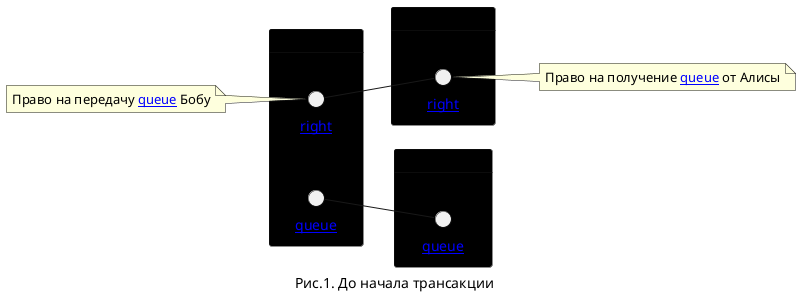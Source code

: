 @startuml
left to right direction

skinparam card {
    BorderThickness 0.5
    BackgroundColor 0
}

card Alice {
    circle "[[/work/transaction-types/queue-example/diagrams/right-send/{right} right]]" as right1 <<send>>
    circle "[[/work/transaction-types/queue-example/diagrams/queue-client/{queue} queue]]" as queue1 <<client>>
}

note as AliceNote
  Право на передачу [[/work/transaction-types/queue-example/diagrams/queue-client/{queue} queue]] Бобу
end note
AliceNote -- right1

card Bob {
    circle "[[/work/transaction-types/queue-example/diagrams/right-receive/{right} right]]" as right2 <<receive>>
}

note as BobNote
  Право на получение [[/work/transaction-types/queue-example/diagrams/queue-client/{queue} queue]] от Алисы
end note
'BobNote -u- right2
right2 -- BobNote

card Carol {
    circle "[[/work/transaction-types/queue-example/diagrams/queue-server/{queue} queue]]" as queue2 <<server>>
}

right1 -- right2
queue1 -- queue2

caption Рис.1. До начала трансакции
@enduml
